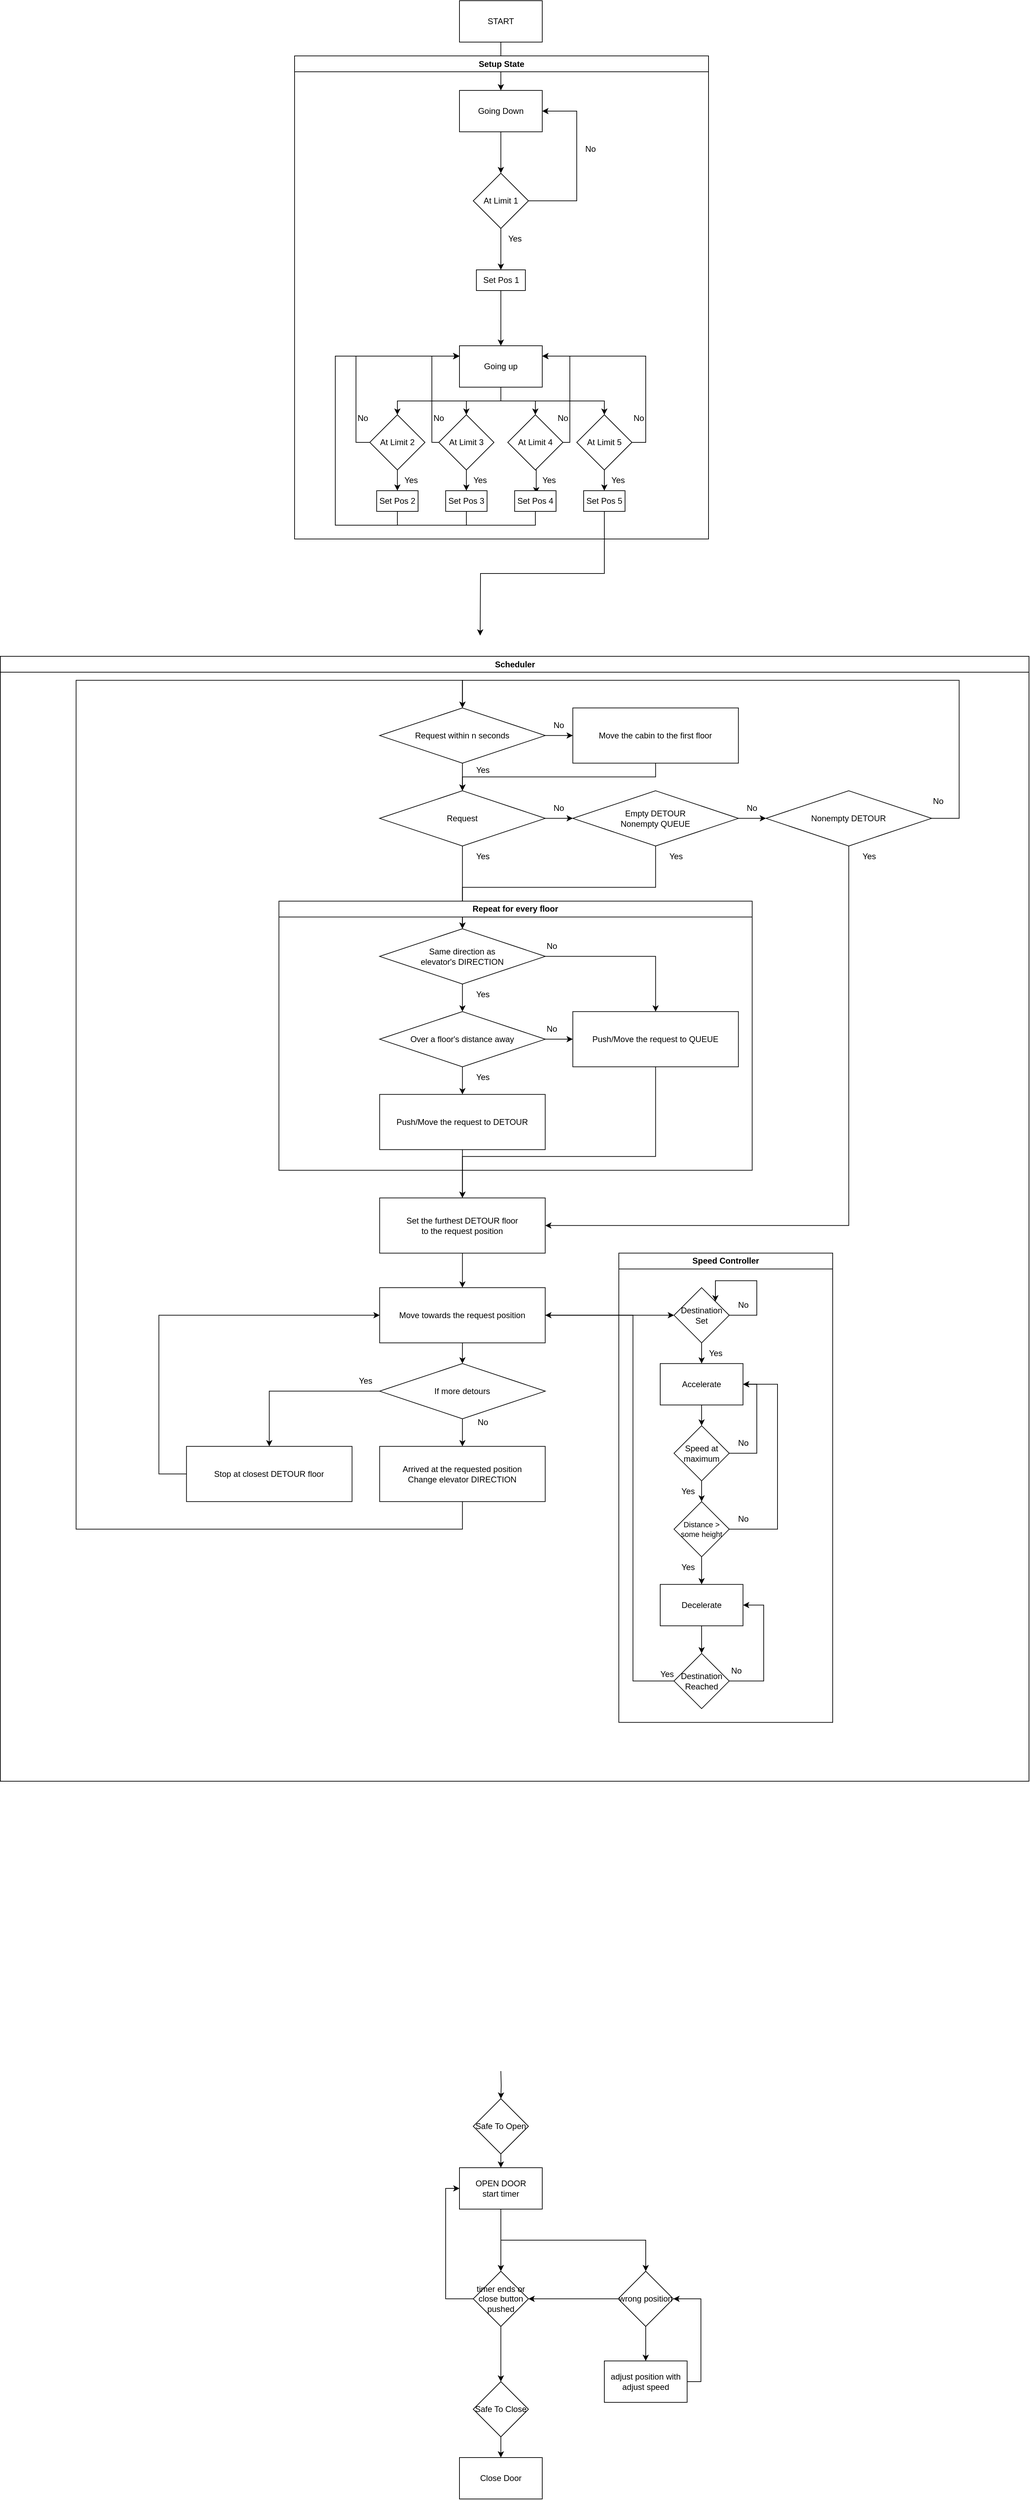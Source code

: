 <mxfile version="21.3.4" type="github">
  <diagram id="C5RBs43oDa-KdzZeNtuy" name="Page-1">
    <mxGraphModel dx="1667" dy="1599" grid="1" gridSize="10" guides="1" tooltips="1" connect="1" arrows="1" fold="1" page="1" pageScale="1" pageWidth="827" pageHeight="1169" math="0" shadow="0">
      <root>
        <mxCell id="WIyWlLk6GJQsqaUBKTNV-0" />
        <mxCell id="WIyWlLk6GJQsqaUBKTNV-1" parent="WIyWlLk6GJQsqaUBKTNV-0" />
        <mxCell id="KUegb2pEJNCCUv6VGKL3-1" value="START" style="rounded=0;whiteSpace=wrap;html=1;" parent="WIyWlLk6GJQsqaUBKTNV-1" vertex="1">
          <mxGeometry x="359" y="-260" width="120" height="60" as="geometry" />
        </mxCell>
        <mxCell id="PjDb65TZB7esLaK4prwO-6" style="edgeStyle=orthogonalEdgeStyle;rounded=0;orthogonalLoop=1;jettySize=auto;html=1;exitX=0.5;exitY=1;exitDx=0;exitDy=0;entryX=0.5;entryY=0;entryDx=0;entryDy=0;" parent="WIyWlLk6GJQsqaUBKTNV-1" target="KUegb2pEJNCCUv6VGKL3-20" edge="1">
          <mxGeometry relative="1" as="geometry">
            <mxPoint x="419" y="2740" as="sourcePoint" />
          </mxGeometry>
        </mxCell>
        <mxCell id="PjDb65TZB7esLaK4prwO-40" style="edgeStyle=orthogonalEdgeStyle;rounded=0;orthogonalLoop=1;jettySize=auto;html=1;exitX=0.5;exitY=1;exitDx=0;exitDy=0;entryX=0.5;entryY=0;entryDx=0;entryDy=0;" parent="WIyWlLk6GJQsqaUBKTNV-1" source="KUegb2pEJNCCUv6VGKL3-19" target="PjDb65TZB7esLaK4prwO-33" edge="1">
          <mxGeometry relative="1" as="geometry" />
        </mxCell>
        <mxCell id="PjDb65TZB7esLaK4prwO-43" style="edgeStyle=orthogonalEdgeStyle;rounded=0;orthogonalLoop=1;jettySize=auto;html=1;exitX=0.5;exitY=1;exitDx=0;exitDy=0;entryX=0.5;entryY=0;entryDx=0;entryDy=0;" parent="WIyWlLk6GJQsqaUBKTNV-1" source="KUegb2pEJNCCUv6VGKL3-19" target="PjDb65TZB7esLaK4prwO-38" edge="1">
          <mxGeometry relative="1" as="geometry" />
        </mxCell>
        <mxCell id="KUegb2pEJNCCUv6VGKL3-19" value="&lt;div&gt;OPEN DOOR&lt;/div&gt;&lt;div&gt;start timer&lt;br&gt;&lt;/div&gt;" style="rounded=0;whiteSpace=wrap;html=1;" parent="WIyWlLk6GJQsqaUBKTNV-1" vertex="1">
          <mxGeometry x="359" y="2880" width="120" height="60" as="geometry" />
        </mxCell>
        <mxCell id="PjDb65TZB7esLaK4prwO-37" style="edgeStyle=orthogonalEdgeStyle;rounded=0;orthogonalLoop=1;jettySize=auto;html=1;exitX=0.5;exitY=1;exitDx=0;exitDy=0;entryX=0.5;entryY=0;entryDx=0;entryDy=0;" parent="WIyWlLk6GJQsqaUBKTNV-1" source="KUegb2pEJNCCUv6VGKL3-20" target="KUegb2pEJNCCUv6VGKL3-19" edge="1">
          <mxGeometry relative="1" as="geometry" />
        </mxCell>
        <mxCell id="KUegb2pEJNCCUv6VGKL3-20" value="Safe To Open" style="rhombus;whiteSpace=wrap;html=1;" parent="WIyWlLk6GJQsqaUBKTNV-1" vertex="1">
          <mxGeometry x="379" y="2780" width="80" height="80" as="geometry" />
        </mxCell>
        <mxCell id="PjDb65TZB7esLaK4prwO-21" style="edgeStyle=orthogonalEdgeStyle;rounded=0;orthogonalLoop=1;jettySize=auto;html=1;exitX=0.5;exitY=1;exitDx=0;exitDy=0;entryX=0.5;entryY=0;entryDx=0;entryDy=0;" parent="WIyWlLk6GJQsqaUBKTNV-1" source="KUegb2pEJNCCUv6VGKL3-28" target="KUegb2pEJNCCUv6VGKL3-30" edge="1">
          <mxGeometry relative="1" as="geometry" />
        </mxCell>
        <mxCell id="KUegb2pEJNCCUv6VGKL3-28" value="Safe To Close" style="rhombus;whiteSpace=wrap;html=1;" parent="WIyWlLk6GJQsqaUBKTNV-1" vertex="1">
          <mxGeometry x="379" y="3190" width="80" height="80" as="geometry" />
        </mxCell>
        <mxCell id="KUegb2pEJNCCUv6VGKL3-30" value="Close Door" style="rounded=0;whiteSpace=wrap;html=1;" parent="WIyWlLk6GJQsqaUBKTNV-1" vertex="1">
          <mxGeometry x="359" y="3300" width="120" height="60" as="geometry" />
        </mxCell>
        <mxCell id="PjDb65TZB7esLaK4prwO-0" value="" style="endArrow=classic;html=1;rounded=0;exitX=0.5;exitY=1;exitDx=0;exitDy=0;entryX=0.5;entryY=0;entryDx=0;entryDy=0;" parent="WIyWlLk6GJQsqaUBKTNV-1" source="KUegb2pEJNCCUv6VGKL3-1" target="idZ3cXCQBG7l4Nyf4EMK-48" edge="1">
          <mxGeometry width="50" height="50" relative="1" as="geometry">
            <mxPoint x="180" y="60" as="sourcePoint" />
            <mxPoint x="420" y="-130" as="targetPoint" />
          </mxGeometry>
        </mxCell>
        <mxCell id="PjDb65TZB7esLaK4prwO-41" style="edgeStyle=orthogonalEdgeStyle;rounded=0;orthogonalLoop=1;jettySize=auto;html=1;exitX=0.5;exitY=1;exitDx=0;exitDy=0;entryX=0.5;entryY=0;entryDx=0;entryDy=0;" parent="WIyWlLk6GJQsqaUBKTNV-1" source="PjDb65TZB7esLaK4prwO-33" target="KUegb2pEJNCCUv6VGKL3-28" edge="1">
          <mxGeometry relative="1" as="geometry" />
        </mxCell>
        <mxCell id="PjDb65TZB7esLaK4prwO-42" style="edgeStyle=orthogonalEdgeStyle;rounded=0;orthogonalLoop=1;jettySize=auto;html=1;exitX=0;exitY=0.5;exitDx=0;exitDy=0;entryX=0;entryY=0.5;entryDx=0;entryDy=0;" parent="WIyWlLk6GJQsqaUBKTNV-1" source="PjDb65TZB7esLaK4prwO-33" target="KUegb2pEJNCCUv6VGKL3-19" edge="1">
          <mxGeometry relative="1" as="geometry" />
        </mxCell>
        <mxCell id="PjDb65TZB7esLaK4prwO-33" value="timer ends or close button pushed" style="rhombus;whiteSpace=wrap;html=1;" parent="WIyWlLk6GJQsqaUBKTNV-1" vertex="1">
          <mxGeometry x="379" y="3030" width="80" height="80" as="geometry" />
        </mxCell>
        <mxCell id="PjDb65TZB7esLaK4prwO-44" style="edgeStyle=orthogonalEdgeStyle;rounded=0;orthogonalLoop=1;jettySize=auto;html=1;exitX=0.5;exitY=1;exitDx=0;exitDy=0;entryX=0.5;entryY=0;entryDx=0;entryDy=0;" parent="WIyWlLk6GJQsqaUBKTNV-1" source="PjDb65TZB7esLaK4prwO-38" target="PjDb65TZB7esLaK4prwO-39" edge="1">
          <mxGeometry relative="1" as="geometry" />
        </mxCell>
        <mxCell id="PjDb65TZB7esLaK4prwO-46" style="edgeStyle=orthogonalEdgeStyle;rounded=0;orthogonalLoop=1;jettySize=auto;html=1;exitX=0;exitY=0.5;exitDx=0;exitDy=0;entryX=1;entryY=0.5;entryDx=0;entryDy=0;" parent="WIyWlLk6GJQsqaUBKTNV-1" source="PjDb65TZB7esLaK4prwO-38" target="PjDb65TZB7esLaK4prwO-33" edge="1">
          <mxGeometry relative="1" as="geometry" />
        </mxCell>
        <mxCell id="PjDb65TZB7esLaK4prwO-38" value="wrong position" style="rhombus;whiteSpace=wrap;html=1;" parent="WIyWlLk6GJQsqaUBKTNV-1" vertex="1">
          <mxGeometry x="589" y="3030" width="80" height="80" as="geometry" />
        </mxCell>
        <mxCell id="PjDb65TZB7esLaK4prwO-45" style="edgeStyle=orthogonalEdgeStyle;rounded=0;orthogonalLoop=1;jettySize=auto;html=1;exitX=1;exitY=0.5;exitDx=0;exitDy=0;entryX=1;entryY=0.5;entryDx=0;entryDy=0;" parent="WIyWlLk6GJQsqaUBKTNV-1" source="PjDb65TZB7esLaK4prwO-39" target="PjDb65TZB7esLaK4prwO-38" edge="1">
          <mxGeometry relative="1" as="geometry" />
        </mxCell>
        <mxCell id="PjDb65TZB7esLaK4prwO-39" value="adjust position with adjust speed" style="rounded=0;whiteSpace=wrap;html=1;" parent="WIyWlLk6GJQsqaUBKTNV-1" vertex="1">
          <mxGeometry x="569" y="3160" width="120" height="60" as="geometry" />
        </mxCell>
        <mxCell id="idZ3cXCQBG7l4Nyf4EMK-47" style="edgeStyle=orthogonalEdgeStyle;rounded=0;orthogonalLoop=1;jettySize=auto;html=1;exitX=0.5;exitY=1;exitDx=0;exitDy=0;entryX=0.5;entryY=0;entryDx=0;entryDy=0;" parent="WIyWlLk6GJQsqaUBKTNV-1" source="idZ3cXCQBG7l4Nyf4EMK-48" target="idZ3cXCQBG7l4Nyf4EMK-53" edge="1">
          <mxGeometry relative="1" as="geometry" />
        </mxCell>
        <mxCell id="idZ3cXCQBG7l4Nyf4EMK-48" value="Going Down&lt;div&gt;&lt;/div&gt;" style="rounded=0;whiteSpace=wrap;html=1;" parent="WIyWlLk6GJQsqaUBKTNV-1" vertex="1">
          <mxGeometry x="359" y="-130" width="120" height="60" as="geometry" />
        </mxCell>
        <mxCell id="idZ3cXCQBG7l4Nyf4EMK-51" style="edgeStyle=orthogonalEdgeStyle;rounded=0;orthogonalLoop=1;jettySize=auto;html=1;exitX=1;exitY=0.5;exitDx=0;exitDy=0;entryX=1;entryY=0.5;entryDx=0;entryDy=0;" parent="WIyWlLk6GJQsqaUBKTNV-1" source="idZ3cXCQBG7l4Nyf4EMK-53" target="idZ3cXCQBG7l4Nyf4EMK-48" edge="1">
          <mxGeometry relative="1" as="geometry">
            <Array as="points">
              <mxPoint x="529" y="30" />
              <mxPoint x="529" y="-100" />
            </Array>
          </mxGeometry>
        </mxCell>
        <mxCell id="idZ3cXCQBG7l4Nyf4EMK-52" style="edgeStyle=orthogonalEdgeStyle;rounded=0;orthogonalLoop=1;jettySize=auto;html=1;exitX=0.5;exitY=1;exitDx=0;exitDy=0;entryX=0.5;entryY=0;entryDx=0;entryDy=0;" parent="WIyWlLk6GJQsqaUBKTNV-1" source="idZ3cXCQBG7l4Nyf4EMK-53" target="idZ3cXCQBG7l4Nyf4EMK-92" edge="1">
          <mxGeometry relative="1" as="geometry" />
        </mxCell>
        <mxCell id="idZ3cXCQBG7l4Nyf4EMK-53" value="At Limit 1" style="rhombus;whiteSpace=wrap;html=1;" parent="WIyWlLk6GJQsqaUBKTNV-1" vertex="1">
          <mxGeometry x="379" y="-10" width="80" height="80" as="geometry" />
        </mxCell>
        <mxCell id="idZ3cXCQBG7l4Nyf4EMK-54" value="No" style="text;html=1;strokeColor=none;fillColor=none;align=center;verticalAlign=middle;whiteSpace=wrap;rounded=0;" parent="WIyWlLk6GJQsqaUBKTNV-1" vertex="1">
          <mxGeometry x="519" y="-60" width="60" height="30" as="geometry" />
        </mxCell>
        <mxCell id="idZ3cXCQBG7l4Nyf4EMK-55" value="Yes" style="text;html=1;align=center;verticalAlign=middle;resizable=0;points=[];autosize=1;strokeColor=none;fillColor=none;" parent="WIyWlLk6GJQsqaUBKTNV-1" vertex="1">
          <mxGeometry x="419" y="70" width="40" height="30" as="geometry" />
        </mxCell>
        <mxCell id="idZ3cXCQBG7l4Nyf4EMK-56" style="edgeStyle=orthogonalEdgeStyle;rounded=0;orthogonalLoop=1;jettySize=auto;html=1;exitX=0.5;exitY=1;exitDx=0;exitDy=0;" parent="WIyWlLk6GJQsqaUBKTNV-1" source="idZ3cXCQBG7l4Nyf4EMK-60" target="idZ3cXCQBG7l4Nyf4EMK-66" edge="1">
          <mxGeometry relative="1" as="geometry" />
        </mxCell>
        <mxCell id="idZ3cXCQBG7l4Nyf4EMK-57" style="edgeStyle=orthogonalEdgeStyle;rounded=0;orthogonalLoop=1;jettySize=auto;html=1;exitX=0.5;exitY=1;exitDx=0;exitDy=0;entryX=0.5;entryY=0;entryDx=0;entryDy=0;" parent="WIyWlLk6GJQsqaUBKTNV-1" source="idZ3cXCQBG7l4Nyf4EMK-60" target="idZ3cXCQBG7l4Nyf4EMK-63" edge="1">
          <mxGeometry relative="1" as="geometry" />
        </mxCell>
        <mxCell id="idZ3cXCQBG7l4Nyf4EMK-58" style="edgeStyle=orthogonalEdgeStyle;rounded=0;orthogonalLoop=1;jettySize=auto;html=1;exitX=0.5;exitY=1;exitDx=0;exitDy=0;entryX=0.5;entryY=0;entryDx=0;entryDy=0;" parent="WIyWlLk6GJQsqaUBKTNV-1" source="idZ3cXCQBG7l4Nyf4EMK-60" target="idZ3cXCQBG7l4Nyf4EMK-69" edge="1">
          <mxGeometry relative="1" as="geometry" />
        </mxCell>
        <mxCell id="idZ3cXCQBG7l4Nyf4EMK-59" style="edgeStyle=orthogonalEdgeStyle;rounded=0;orthogonalLoop=1;jettySize=auto;html=1;exitX=0.5;exitY=1;exitDx=0;exitDy=0;entryX=0.5;entryY=0;entryDx=0;entryDy=0;" parent="WIyWlLk6GJQsqaUBKTNV-1" source="idZ3cXCQBG7l4Nyf4EMK-60" target="idZ3cXCQBG7l4Nyf4EMK-72" edge="1">
          <mxGeometry relative="1" as="geometry" />
        </mxCell>
        <mxCell id="idZ3cXCQBG7l4Nyf4EMK-60" value="Going up" style="rounded=0;whiteSpace=wrap;html=1;" parent="WIyWlLk6GJQsqaUBKTNV-1" vertex="1">
          <mxGeometry x="359" y="240" width="120" height="60" as="geometry" />
        </mxCell>
        <mxCell id="idZ3cXCQBG7l4Nyf4EMK-61" style="edgeStyle=orthogonalEdgeStyle;rounded=0;orthogonalLoop=1;jettySize=auto;html=1;exitX=0.5;exitY=1;exitDx=0;exitDy=0;entryX=0.5;entryY=0;entryDx=0;entryDy=0;" parent="WIyWlLk6GJQsqaUBKTNV-1" source="idZ3cXCQBG7l4Nyf4EMK-63" target="idZ3cXCQBG7l4Nyf4EMK-76" edge="1">
          <mxGeometry relative="1" as="geometry" />
        </mxCell>
        <mxCell id="idZ3cXCQBG7l4Nyf4EMK-62" style="edgeStyle=orthogonalEdgeStyle;rounded=0;orthogonalLoop=1;jettySize=auto;html=1;exitX=0;exitY=0.5;exitDx=0;exitDy=0;entryX=0;entryY=0.25;entryDx=0;entryDy=0;" parent="WIyWlLk6GJQsqaUBKTNV-1" source="idZ3cXCQBG7l4Nyf4EMK-63" target="idZ3cXCQBG7l4Nyf4EMK-60" edge="1">
          <mxGeometry relative="1" as="geometry">
            <Array as="points">
              <mxPoint x="319" y="380" />
              <mxPoint x="319" y="255" />
            </Array>
          </mxGeometry>
        </mxCell>
        <mxCell id="idZ3cXCQBG7l4Nyf4EMK-63" value="At Limit 3" style="rhombus;whiteSpace=wrap;html=1;" parent="WIyWlLk6GJQsqaUBKTNV-1" vertex="1">
          <mxGeometry x="329" y="340" width="80" height="80" as="geometry" />
        </mxCell>
        <mxCell id="idZ3cXCQBG7l4Nyf4EMK-64" style="edgeStyle=orthogonalEdgeStyle;rounded=0;orthogonalLoop=1;jettySize=auto;html=1;exitX=0.5;exitY=1;exitDx=0;exitDy=0;entryX=0.5;entryY=0;entryDx=0;entryDy=0;" parent="WIyWlLk6GJQsqaUBKTNV-1" source="idZ3cXCQBG7l4Nyf4EMK-66" target="idZ3cXCQBG7l4Nyf4EMK-74" edge="1">
          <mxGeometry relative="1" as="geometry" />
        </mxCell>
        <mxCell id="idZ3cXCQBG7l4Nyf4EMK-65" style="edgeStyle=orthogonalEdgeStyle;rounded=0;orthogonalLoop=1;jettySize=auto;html=1;exitX=0;exitY=0.5;exitDx=0;exitDy=0;entryX=0;entryY=0.25;entryDx=0;entryDy=0;" parent="WIyWlLk6GJQsqaUBKTNV-1" source="idZ3cXCQBG7l4Nyf4EMK-66" target="idZ3cXCQBG7l4Nyf4EMK-60" edge="1">
          <mxGeometry relative="1" as="geometry" />
        </mxCell>
        <mxCell id="idZ3cXCQBG7l4Nyf4EMK-66" value="At Limit 2" style="rhombus;whiteSpace=wrap;html=1;" parent="WIyWlLk6GJQsqaUBKTNV-1" vertex="1">
          <mxGeometry x="229" y="340" width="80" height="80" as="geometry" />
        </mxCell>
        <mxCell id="idZ3cXCQBG7l4Nyf4EMK-67" style="edgeStyle=orthogonalEdgeStyle;rounded=0;orthogonalLoop=1;jettySize=auto;html=1;exitX=0.5;exitY=1;exitDx=0;exitDy=0;entryX=0.521;entryY=0.129;entryDx=0;entryDy=0;entryPerimeter=0;" parent="WIyWlLk6GJQsqaUBKTNV-1" source="idZ3cXCQBG7l4Nyf4EMK-69" target="idZ3cXCQBG7l4Nyf4EMK-78" edge="1">
          <mxGeometry relative="1" as="geometry" />
        </mxCell>
        <mxCell id="idZ3cXCQBG7l4Nyf4EMK-68" style="edgeStyle=orthogonalEdgeStyle;rounded=0;orthogonalLoop=1;jettySize=auto;html=1;exitX=1;exitY=0.5;exitDx=0;exitDy=0;entryX=1;entryY=0.25;entryDx=0;entryDy=0;" parent="WIyWlLk6GJQsqaUBKTNV-1" source="idZ3cXCQBG7l4Nyf4EMK-69" target="idZ3cXCQBG7l4Nyf4EMK-60" edge="1">
          <mxGeometry relative="1" as="geometry">
            <Array as="points">
              <mxPoint x="519" y="380" />
              <mxPoint x="519" y="255" />
            </Array>
          </mxGeometry>
        </mxCell>
        <mxCell id="idZ3cXCQBG7l4Nyf4EMK-69" value="At Limit 4" style="rhombus;whiteSpace=wrap;html=1;" parent="WIyWlLk6GJQsqaUBKTNV-1" vertex="1">
          <mxGeometry x="429" y="340" width="80" height="80" as="geometry" />
        </mxCell>
        <mxCell id="idZ3cXCQBG7l4Nyf4EMK-70" style="edgeStyle=orthogonalEdgeStyle;rounded=0;orthogonalLoop=1;jettySize=auto;html=1;exitX=0.5;exitY=1;exitDx=0;exitDy=0;entryX=0.5;entryY=0;entryDx=0;entryDy=0;" parent="WIyWlLk6GJQsqaUBKTNV-1" source="idZ3cXCQBG7l4Nyf4EMK-72" target="idZ3cXCQBG7l4Nyf4EMK-80" edge="1">
          <mxGeometry relative="1" as="geometry" />
        </mxCell>
        <mxCell id="idZ3cXCQBG7l4Nyf4EMK-71" style="edgeStyle=orthogonalEdgeStyle;rounded=0;orthogonalLoop=1;jettySize=auto;html=1;exitX=1;exitY=0.5;exitDx=0;exitDy=0;entryX=1;entryY=0.25;entryDx=0;entryDy=0;" parent="WIyWlLk6GJQsqaUBKTNV-1" source="idZ3cXCQBG7l4Nyf4EMK-72" target="idZ3cXCQBG7l4Nyf4EMK-60" edge="1">
          <mxGeometry relative="1" as="geometry" />
        </mxCell>
        <mxCell id="idZ3cXCQBG7l4Nyf4EMK-72" value="At Limit 5" style="rhombus;whiteSpace=wrap;html=1;" parent="WIyWlLk6GJQsqaUBKTNV-1" vertex="1">
          <mxGeometry x="529" y="340" width="80" height="80" as="geometry" />
        </mxCell>
        <mxCell id="idZ3cXCQBG7l4Nyf4EMK-73" style="edgeStyle=orthogonalEdgeStyle;rounded=0;orthogonalLoop=1;jettySize=auto;html=1;exitX=0.5;exitY=1;exitDx=0;exitDy=0;entryX=0;entryY=0.25;entryDx=0;entryDy=0;" parent="WIyWlLk6GJQsqaUBKTNV-1" source="idZ3cXCQBG7l4Nyf4EMK-74" target="idZ3cXCQBG7l4Nyf4EMK-60" edge="1">
          <mxGeometry relative="1" as="geometry">
            <Array as="points">
              <mxPoint x="269" y="500" />
              <mxPoint x="179" y="500" />
              <mxPoint x="179" y="255" />
            </Array>
          </mxGeometry>
        </mxCell>
        <mxCell id="idZ3cXCQBG7l4Nyf4EMK-74" value="Set Pos 2" style="rounded=0;whiteSpace=wrap;html=1;" parent="WIyWlLk6GJQsqaUBKTNV-1" vertex="1">
          <mxGeometry x="239" y="450" width="60" height="30" as="geometry" />
        </mxCell>
        <mxCell id="idZ3cXCQBG7l4Nyf4EMK-75" style="edgeStyle=orthogonalEdgeStyle;rounded=0;orthogonalLoop=1;jettySize=auto;html=1;exitX=0.5;exitY=1;exitDx=0;exitDy=0;entryX=0;entryY=0.25;entryDx=0;entryDy=0;" parent="WIyWlLk6GJQsqaUBKTNV-1" source="idZ3cXCQBG7l4Nyf4EMK-76" target="idZ3cXCQBG7l4Nyf4EMK-60" edge="1">
          <mxGeometry relative="1" as="geometry">
            <Array as="points">
              <mxPoint x="369" y="500" />
              <mxPoint x="179" y="500" />
              <mxPoint x="179" y="255" />
            </Array>
          </mxGeometry>
        </mxCell>
        <mxCell id="idZ3cXCQBG7l4Nyf4EMK-76" value="&lt;div&gt;Set Pos 3&lt;/div&gt;" style="rounded=0;whiteSpace=wrap;html=1;" parent="WIyWlLk6GJQsqaUBKTNV-1" vertex="1">
          <mxGeometry x="339" y="450" width="60" height="30" as="geometry" />
        </mxCell>
        <mxCell id="idZ3cXCQBG7l4Nyf4EMK-77" style="edgeStyle=orthogonalEdgeStyle;rounded=0;orthogonalLoop=1;jettySize=auto;html=1;exitX=0.5;exitY=1;exitDx=0;exitDy=0;entryX=0;entryY=0.25;entryDx=0;entryDy=0;" parent="WIyWlLk6GJQsqaUBKTNV-1" source="idZ3cXCQBG7l4Nyf4EMK-78" target="idZ3cXCQBG7l4Nyf4EMK-60" edge="1">
          <mxGeometry relative="1" as="geometry">
            <Array as="points">
              <mxPoint x="469" y="500" />
              <mxPoint x="179" y="500" />
              <mxPoint x="179" y="255" />
            </Array>
          </mxGeometry>
        </mxCell>
        <mxCell id="idZ3cXCQBG7l4Nyf4EMK-78" value="&lt;div&gt;Set Pos 4&lt;/div&gt;" style="rounded=0;whiteSpace=wrap;html=1;" parent="WIyWlLk6GJQsqaUBKTNV-1" vertex="1">
          <mxGeometry x="439" y="450" width="60" height="30" as="geometry" />
        </mxCell>
        <mxCell id="idZ3cXCQBG7l4Nyf4EMK-79" style="edgeStyle=orthogonalEdgeStyle;rounded=0;orthogonalLoop=1;jettySize=auto;html=1;exitX=0.5;exitY=1;exitDx=0;exitDy=0;entryX=0.5;entryY=0;entryDx=0;entryDy=0;" parent="WIyWlLk6GJQsqaUBKTNV-1" source="idZ3cXCQBG7l4Nyf4EMK-80" edge="1">
          <mxGeometry relative="1" as="geometry">
            <mxPoint x="389" y="660" as="targetPoint" />
          </mxGeometry>
        </mxCell>
        <mxCell id="idZ3cXCQBG7l4Nyf4EMK-80" value="Set Pos 5" style="rounded=0;whiteSpace=wrap;html=1;" parent="WIyWlLk6GJQsqaUBKTNV-1" vertex="1">
          <mxGeometry x="539" y="450" width="60" height="30" as="geometry" />
        </mxCell>
        <mxCell id="idZ3cXCQBG7l4Nyf4EMK-81" value="No" style="text;html=1;strokeColor=none;fillColor=none;align=center;verticalAlign=middle;whiteSpace=wrap;rounded=0;" parent="WIyWlLk6GJQsqaUBKTNV-1" vertex="1">
          <mxGeometry x="189" y="330" width="60" height="30" as="geometry" />
        </mxCell>
        <mxCell id="idZ3cXCQBG7l4Nyf4EMK-82" value="No" style="text;html=1;strokeColor=none;fillColor=none;align=center;verticalAlign=middle;whiteSpace=wrap;rounded=0;" parent="WIyWlLk6GJQsqaUBKTNV-1" vertex="1">
          <mxGeometry x="299" y="330" width="60" height="30" as="geometry" />
        </mxCell>
        <mxCell id="idZ3cXCQBG7l4Nyf4EMK-83" value="No" style="text;html=1;strokeColor=none;fillColor=none;align=center;verticalAlign=middle;whiteSpace=wrap;rounded=0;" parent="WIyWlLk6GJQsqaUBKTNV-1" vertex="1">
          <mxGeometry x="479" y="330" width="60" height="30" as="geometry" />
        </mxCell>
        <mxCell id="idZ3cXCQBG7l4Nyf4EMK-84" value="No" style="text;html=1;strokeColor=none;fillColor=none;align=center;verticalAlign=middle;whiteSpace=wrap;rounded=0;" parent="WIyWlLk6GJQsqaUBKTNV-1" vertex="1">
          <mxGeometry x="589" y="330" width="60" height="30" as="geometry" />
        </mxCell>
        <mxCell id="idZ3cXCQBG7l4Nyf4EMK-85" value="Yes" style="text;html=1;strokeColor=none;fillColor=none;align=center;verticalAlign=middle;whiteSpace=wrap;rounded=0;" parent="WIyWlLk6GJQsqaUBKTNV-1" vertex="1">
          <mxGeometry x="259" y="420" width="60" height="30" as="geometry" />
        </mxCell>
        <mxCell id="idZ3cXCQBG7l4Nyf4EMK-86" value="Yes" style="text;html=1;strokeColor=none;fillColor=none;align=center;verticalAlign=middle;whiteSpace=wrap;rounded=0;" parent="WIyWlLk6GJQsqaUBKTNV-1" vertex="1">
          <mxGeometry x="359" y="420" width="60" height="30" as="geometry" />
        </mxCell>
        <mxCell id="idZ3cXCQBG7l4Nyf4EMK-87" value="Yes" style="text;html=1;strokeColor=none;fillColor=none;align=center;verticalAlign=middle;whiteSpace=wrap;rounded=0;" parent="WIyWlLk6GJQsqaUBKTNV-1" vertex="1">
          <mxGeometry x="459" y="420" width="60" height="30" as="geometry" />
        </mxCell>
        <mxCell id="idZ3cXCQBG7l4Nyf4EMK-88" value="Yes" style="text;html=1;strokeColor=none;fillColor=none;align=center;verticalAlign=middle;whiteSpace=wrap;rounded=0;" parent="WIyWlLk6GJQsqaUBKTNV-1" vertex="1">
          <mxGeometry x="559" y="420" width="60" height="30" as="geometry" />
        </mxCell>
        <mxCell id="idZ3cXCQBG7l4Nyf4EMK-89" style="edgeStyle=orthogonalEdgeStyle;rounded=0;orthogonalLoop=1;jettySize=auto;html=1;exitX=0.5;exitY=1;exitDx=0;exitDy=0;" parent="WIyWlLk6GJQsqaUBKTNV-1" source="idZ3cXCQBG7l4Nyf4EMK-74" target="idZ3cXCQBG7l4Nyf4EMK-74" edge="1">
          <mxGeometry relative="1" as="geometry" />
        </mxCell>
        <mxCell id="idZ3cXCQBG7l4Nyf4EMK-91" style="edgeStyle=orthogonalEdgeStyle;rounded=0;orthogonalLoop=1;jettySize=auto;html=1;exitX=0.5;exitY=1;exitDx=0;exitDy=0;entryX=0.5;entryY=0;entryDx=0;entryDy=0;" parent="WIyWlLk6GJQsqaUBKTNV-1" source="idZ3cXCQBG7l4Nyf4EMK-92" target="idZ3cXCQBG7l4Nyf4EMK-60" edge="1">
          <mxGeometry relative="1" as="geometry" />
        </mxCell>
        <mxCell id="idZ3cXCQBG7l4Nyf4EMK-141" value="Setup State" style="swimlane;whiteSpace=wrap;html=1;" parent="WIyWlLk6GJQsqaUBKTNV-1" vertex="1">
          <mxGeometry x="120" y="-180" width="600" height="700" as="geometry" />
        </mxCell>
        <mxCell id="idZ3cXCQBG7l4Nyf4EMK-92" value="&lt;div&gt;Set Pos 1&lt;br&gt;&lt;/div&gt;" style="rounded=0;whiteSpace=wrap;html=1;" parent="idZ3cXCQBG7l4Nyf4EMK-141" vertex="1">
          <mxGeometry x="263.5" y="310" width="71" height="30" as="geometry" />
        </mxCell>
        <mxCell id="MLI5FqGJ_AWgqwZT2h3A-0" value="Scheduler" style="swimlane;whiteSpace=wrap;html=1;" vertex="1" parent="WIyWlLk6GJQsqaUBKTNV-1">
          <mxGeometry x="-306.5" y="690" width="1491" height="1630" as="geometry" />
        </mxCell>
        <mxCell id="MLI5FqGJ_AWgqwZT2h3A-55" value="If more detours" style="rhombus;whiteSpace=wrap;html=1;" vertex="1" parent="MLI5FqGJ_AWgqwZT2h3A-0">
          <mxGeometry x="549.8" y="1024.8" width="240" height="80" as="geometry" />
        </mxCell>
        <mxCell id="MLI5FqGJ_AWgqwZT2h3A-57" value="Stop at closest DETOUR floor" style="rounded=0;whiteSpace=wrap;html=1;" vertex="1" parent="MLI5FqGJ_AWgqwZT2h3A-0">
          <mxGeometry x="269.8" y="1144.8" width="240" height="80" as="geometry" />
        </mxCell>
        <mxCell id="MLI5FqGJ_AWgqwZT2h3A-53" style="edgeStyle=orthogonalEdgeStyle;rounded=0;orthogonalLoop=1;jettySize=auto;html=1;exitX=0;exitY=0.5;exitDx=0;exitDy=0;entryX=0.5;entryY=0;entryDx=0;entryDy=0;" edge="1" parent="MLI5FqGJ_AWgqwZT2h3A-0" source="MLI5FqGJ_AWgqwZT2h3A-55" target="MLI5FqGJ_AWgqwZT2h3A-57">
          <mxGeometry relative="1" as="geometry" />
        </mxCell>
        <mxCell id="MLI5FqGJ_AWgqwZT2h3A-59" value="Arrived at the requested position&lt;br&gt;Change elevator DIRECTION" style="rounded=0;whiteSpace=wrap;html=1;" vertex="1" parent="MLI5FqGJ_AWgqwZT2h3A-0">
          <mxGeometry x="549.8" y="1144.8" width="240" height="80" as="geometry" />
        </mxCell>
        <mxCell id="MLI5FqGJ_AWgqwZT2h3A-54" style="edgeStyle=orthogonalEdgeStyle;rounded=0;orthogonalLoop=1;jettySize=auto;html=1;exitX=0.5;exitY=1;exitDx=0;exitDy=0;entryX=0.5;entryY=0;entryDx=0;entryDy=0;" edge="1" parent="MLI5FqGJ_AWgqwZT2h3A-0" source="MLI5FqGJ_AWgqwZT2h3A-55" target="MLI5FqGJ_AWgqwZT2h3A-59">
          <mxGeometry relative="1" as="geometry" />
        </mxCell>
        <mxCell id="MLI5FqGJ_AWgqwZT2h3A-60" style="edgeStyle=orthogonalEdgeStyle;rounded=0;orthogonalLoop=1;jettySize=auto;html=1;exitX=0.5;exitY=1;exitDx=0;exitDy=0;" edge="1" parent="MLI5FqGJ_AWgqwZT2h3A-0" source="MLI5FqGJ_AWgqwZT2h3A-61">
          <mxGeometry relative="1" as="geometry">
            <mxPoint x="669.8" y="1024.8" as="targetPoint" />
          </mxGeometry>
        </mxCell>
        <mxCell id="MLI5FqGJ_AWgqwZT2h3A-149" style="edgeStyle=orthogonalEdgeStyle;rounded=0;orthogonalLoop=1;jettySize=auto;html=1;exitX=1;exitY=0.5;exitDx=0;exitDy=0;entryX=0;entryY=0.5;entryDx=0;entryDy=0;" edge="1" parent="MLI5FqGJ_AWgqwZT2h3A-0" source="MLI5FqGJ_AWgqwZT2h3A-61" target="MLI5FqGJ_AWgqwZT2h3A-144">
          <mxGeometry relative="1" as="geometry" />
        </mxCell>
        <mxCell id="MLI5FqGJ_AWgqwZT2h3A-61" value="Move towards the request position" style="rounded=0;whiteSpace=wrap;html=1;" vertex="1" parent="MLI5FqGJ_AWgqwZT2h3A-0">
          <mxGeometry x="549.8" y="914.8" width="240" height="80" as="geometry" />
        </mxCell>
        <mxCell id="MLI5FqGJ_AWgqwZT2h3A-56" style="edgeStyle=orthogonalEdgeStyle;rounded=0;orthogonalLoop=1;jettySize=auto;html=1;exitX=0;exitY=0.5;exitDx=0;exitDy=0;entryX=0;entryY=0.5;entryDx=0;entryDy=0;" edge="1" parent="MLI5FqGJ_AWgqwZT2h3A-0" source="MLI5FqGJ_AWgqwZT2h3A-57" target="MLI5FqGJ_AWgqwZT2h3A-61">
          <mxGeometry relative="1" as="geometry">
            <mxPoint x="489.8" y="1034.8" as="targetPoint" />
            <Array as="points">
              <mxPoint x="229.8" y="1184.8" />
              <mxPoint x="229.8" y="954.8" />
            </Array>
          </mxGeometry>
        </mxCell>
        <mxCell id="MLI5FqGJ_AWgqwZT2h3A-62" value="Set the furthest DETOUR floor &lt;br&gt;to the request position" style="rounded=0;whiteSpace=wrap;html=1;" vertex="1" parent="MLI5FqGJ_AWgqwZT2h3A-0">
          <mxGeometry x="549.8" y="784.8" width="240" height="80" as="geometry" />
        </mxCell>
        <mxCell id="MLI5FqGJ_AWgqwZT2h3A-52" style="edgeStyle=orthogonalEdgeStyle;rounded=0;orthogonalLoop=1;jettySize=auto;html=1;exitX=0.5;exitY=1;exitDx=0;exitDy=0;entryX=0.5;entryY=0;entryDx=0;entryDy=0;" edge="1" parent="MLI5FqGJ_AWgqwZT2h3A-0" source="MLI5FqGJ_AWgqwZT2h3A-62" target="MLI5FqGJ_AWgqwZT2h3A-61">
          <mxGeometry relative="1" as="geometry">
            <mxPoint x="669.8" y="894.8" as="sourcePoint" />
          </mxGeometry>
        </mxCell>
        <mxCell id="MLI5FqGJ_AWgqwZT2h3A-63" style="edgeStyle=orthogonalEdgeStyle;rounded=0;orthogonalLoop=1;jettySize=auto;html=1;exitX=0.5;exitY=1;exitDx=0;exitDy=0;" edge="1" parent="MLI5FqGJ_AWgqwZT2h3A-0" source="MLI5FqGJ_AWgqwZT2h3A-65">
          <mxGeometry relative="1" as="geometry">
            <mxPoint x="669.8" y="394.8" as="targetPoint" />
          </mxGeometry>
        </mxCell>
        <mxCell id="MLI5FqGJ_AWgqwZT2h3A-65" value="Request" style="rhombus;whiteSpace=wrap;html=1;" vertex="1" parent="MLI5FqGJ_AWgqwZT2h3A-0">
          <mxGeometry x="549.8" y="194.8" width="240" height="80" as="geometry" />
        </mxCell>
        <mxCell id="MLI5FqGJ_AWgqwZT2h3A-68" value="Empty DETOUR&lt;br&gt;Nonempty QUEUE" style="rhombus;whiteSpace=wrap;html=1;" vertex="1" parent="MLI5FqGJ_AWgqwZT2h3A-0">
          <mxGeometry x="829.8" y="194.8" width="240" height="80" as="geometry" />
        </mxCell>
        <mxCell id="MLI5FqGJ_AWgqwZT2h3A-64" style="edgeStyle=orthogonalEdgeStyle;rounded=0;orthogonalLoop=1;jettySize=auto;html=1;exitX=1;exitY=0.5;exitDx=0;exitDy=0;entryX=0;entryY=0.5;entryDx=0;entryDy=0;" edge="1" parent="MLI5FqGJ_AWgqwZT2h3A-0" source="MLI5FqGJ_AWgqwZT2h3A-65" target="MLI5FqGJ_AWgqwZT2h3A-68">
          <mxGeometry relative="1" as="geometry" />
        </mxCell>
        <mxCell id="MLI5FqGJ_AWgqwZT2h3A-69" value="No" style="text;html=1;strokeColor=none;fillColor=none;align=center;verticalAlign=middle;whiteSpace=wrap;rounded=0;" vertex="1" parent="MLI5FqGJ_AWgqwZT2h3A-0">
          <mxGeometry x="779.8" y="204.8" width="60" height="30" as="geometry" />
        </mxCell>
        <mxCell id="MLI5FqGJ_AWgqwZT2h3A-70" value="Yes" style="text;html=1;strokeColor=none;fillColor=none;align=center;verticalAlign=middle;whiteSpace=wrap;rounded=0;" vertex="1" parent="MLI5FqGJ_AWgqwZT2h3A-0">
          <mxGeometry x="669.8" y="274.8" width="60" height="30" as="geometry" />
        </mxCell>
        <mxCell id="MLI5FqGJ_AWgqwZT2h3A-73" value="Same direction as&lt;br&gt;elevator&#39;s DIRECTION" style="rhombus;whiteSpace=wrap;html=1;" vertex="1" parent="MLI5FqGJ_AWgqwZT2h3A-0">
          <mxGeometry x="549.8" y="394.8" width="240" height="80" as="geometry" />
        </mxCell>
        <mxCell id="MLI5FqGJ_AWgqwZT2h3A-66" style="edgeStyle=orthogonalEdgeStyle;rounded=0;orthogonalLoop=1;jettySize=auto;html=1;exitX=0.5;exitY=1;exitDx=0;exitDy=0;" edge="1" parent="MLI5FqGJ_AWgqwZT2h3A-0" source="MLI5FqGJ_AWgqwZT2h3A-68" target="MLI5FqGJ_AWgqwZT2h3A-73">
          <mxGeometry relative="1" as="geometry" />
        </mxCell>
        <mxCell id="MLI5FqGJ_AWgqwZT2h3A-76" value="Over a floor&#39;s distance away" style="rhombus;whiteSpace=wrap;html=1;" vertex="1" parent="MLI5FqGJ_AWgqwZT2h3A-0">
          <mxGeometry x="549.8" y="514.8" width="240" height="80" as="geometry" />
        </mxCell>
        <mxCell id="MLI5FqGJ_AWgqwZT2h3A-71" style="edgeStyle=orthogonalEdgeStyle;rounded=0;orthogonalLoop=1;jettySize=auto;html=1;exitX=0.5;exitY=1;exitDx=0;exitDy=0;entryX=0.5;entryY=0;entryDx=0;entryDy=0;" edge="1" parent="MLI5FqGJ_AWgqwZT2h3A-0" source="MLI5FqGJ_AWgqwZT2h3A-73" target="MLI5FqGJ_AWgqwZT2h3A-76">
          <mxGeometry relative="1" as="geometry" />
        </mxCell>
        <mxCell id="MLI5FqGJ_AWgqwZT2h3A-77" style="edgeStyle=orthogonalEdgeStyle;rounded=0;orthogonalLoop=1;jettySize=auto;html=1;exitX=0.5;exitY=1;exitDx=0;exitDy=0;entryX=0.5;entryY=0;entryDx=0;entryDy=0;" edge="1" parent="MLI5FqGJ_AWgqwZT2h3A-0" source="MLI5FqGJ_AWgqwZT2h3A-78" target="MLI5FqGJ_AWgqwZT2h3A-62">
          <mxGeometry relative="1" as="geometry" />
        </mxCell>
        <mxCell id="MLI5FqGJ_AWgqwZT2h3A-78" value="Push/Move the request to DETOUR" style="rounded=0;whiteSpace=wrap;html=1;" vertex="1" parent="MLI5FqGJ_AWgqwZT2h3A-0">
          <mxGeometry x="549.8" y="634.8" width="240" height="80" as="geometry" />
        </mxCell>
        <mxCell id="MLI5FqGJ_AWgqwZT2h3A-74" style="edgeStyle=orthogonalEdgeStyle;rounded=0;orthogonalLoop=1;jettySize=auto;html=1;exitX=0.5;exitY=1;exitDx=0;exitDy=0;entryX=0.5;entryY=0;entryDx=0;entryDy=0;" edge="1" parent="MLI5FqGJ_AWgqwZT2h3A-0" source="MLI5FqGJ_AWgqwZT2h3A-76" target="MLI5FqGJ_AWgqwZT2h3A-78">
          <mxGeometry relative="1" as="geometry" />
        </mxCell>
        <mxCell id="MLI5FqGJ_AWgqwZT2h3A-79" style="edgeStyle=orthogonalEdgeStyle;rounded=0;orthogonalLoop=1;jettySize=auto;html=1;exitX=0.5;exitY=1;exitDx=0;exitDy=0;entryX=0.5;entryY=0;entryDx=0;entryDy=0;" edge="1" parent="MLI5FqGJ_AWgqwZT2h3A-0" source="MLI5FqGJ_AWgqwZT2h3A-80" target="MLI5FqGJ_AWgqwZT2h3A-62">
          <mxGeometry relative="1" as="geometry">
            <Array as="points">
              <mxPoint x="949.8" y="724.8" />
              <mxPoint x="669.8" y="724.8" />
            </Array>
          </mxGeometry>
        </mxCell>
        <mxCell id="MLI5FqGJ_AWgqwZT2h3A-80" value="Push/Move the request to QUEUE" style="rounded=0;whiteSpace=wrap;html=1;" vertex="1" parent="MLI5FqGJ_AWgqwZT2h3A-0">
          <mxGeometry x="829.8" y="514.8" width="240" height="80" as="geometry" />
        </mxCell>
        <mxCell id="MLI5FqGJ_AWgqwZT2h3A-72" style="edgeStyle=orthogonalEdgeStyle;rounded=0;orthogonalLoop=1;jettySize=auto;html=1;exitX=1;exitY=0.5;exitDx=0;exitDy=0;" edge="1" parent="MLI5FqGJ_AWgqwZT2h3A-0" source="MLI5FqGJ_AWgqwZT2h3A-73" target="MLI5FqGJ_AWgqwZT2h3A-80">
          <mxGeometry relative="1" as="geometry" />
        </mxCell>
        <mxCell id="MLI5FqGJ_AWgqwZT2h3A-75" style="edgeStyle=orthogonalEdgeStyle;rounded=0;orthogonalLoop=1;jettySize=auto;html=1;exitX=1;exitY=0.5;exitDx=0;exitDy=0;entryX=0;entryY=0.5;entryDx=0;entryDy=0;" edge="1" parent="MLI5FqGJ_AWgqwZT2h3A-0" source="MLI5FqGJ_AWgqwZT2h3A-76" target="MLI5FqGJ_AWgqwZT2h3A-80">
          <mxGeometry relative="1" as="geometry" />
        </mxCell>
        <mxCell id="MLI5FqGJ_AWgqwZT2h3A-82" style="edgeStyle=orthogonalEdgeStyle;rounded=0;orthogonalLoop=1;jettySize=auto;html=1;exitX=0.5;exitY=1;exitDx=0;exitDy=0;entryX=1;entryY=0.5;entryDx=0;entryDy=0;" edge="1" parent="MLI5FqGJ_AWgqwZT2h3A-0" source="MLI5FqGJ_AWgqwZT2h3A-83" target="MLI5FqGJ_AWgqwZT2h3A-62">
          <mxGeometry relative="1" as="geometry" />
        </mxCell>
        <mxCell id="MLI5FqGJ_AWgqwZT2h3A-83" value="Nonempty DETOUR" style="rhombus;whiteSpace=wrap;html=1;" vertex="1" parent="MLI5FqGJ_AWgqwZT2h3A-0">
          <mxGeometry x="1109.8" y="194.8" width="240" height="80" as="geometry" />
        </mxCell>
        <mxCell id="MLI5FqGJ_AWgqwZT2h3A-67" style="edgeStyle=orthogonalEdgeStyle;rounded=0;orthogonalLoop=1;jettySize=auto;html=1;exitX=1;exitY=0.5;exitDx=0;exitDy=0;entryX=0;entryY=0.5;entryDx=0;entryDy=0;" edge="1" parent="MLI5FqGJ_AWgqwZT2h3A-0" source="MLI5FqGJ_AWgqwZT2h3A-68" target="MLI5FqGJ_AWgqwZT2h3A-83">
          <mxGeometry relative="1" as="geometry" />
        </mxCell>
        <mxCell id="MLI5FqGJ_AWgqwZT2h3A-84" value="No" style="text;html=1;strokeColor=none;fillColor=none;align=center;verticalAlign=middle;whiteSpace=wrap;rounded=0;" vertex="1" parent="MLI5FqGJ_AWgqwZT2h3A-0">
          <mxGeometry x="1059.8" y="204.8" width="60" height="30" as="geometry" />
        </mxCell>
        <mxCell id="MLI5FqGJ_AWgqwZT2h3A-85" value="Yes" style="text;html=1;strokeColor=none;fillColor=none;align=center;verticalAlign=middle;whiteSpace=wrap;rounded=0;" vertex="1" parent="MLI5FqGJ_AWgqwZT2h3A-0">
          <mxGeometry x="949.8" y="274.8" width="60" height="30" as="geometry" />
        </mxCell>
        <mxCell id="MLI5FqGJ_AWgqwZT2h3A-86" value="Yes" style="text;html=1;strokeColor=none;fillColor=none;align=center;verticalAlign=middle;whiteSpace=wrap;rounded=0;" vertex="1" parent="MLI5FqGJ_AWgqwZT2h3A-0">
          <mxGeometry x="1229.8" y="274.8" width="60" height="30" as="geometry" />
        </mxCell>
        <mxCell id="MLI5FqGJ_AWgqwZT2h3A-87" value="Yes" style="text;html=1;strokeColor=none;fillColor=none;align=center;verticalAlign=middle;whiteSpace=wrap;rounded=0;" vertex="1" parent="MLI5FqGJ_AWgqwZT2h3A-0">
          <mxGeometry x="499.8" y="1034.8" width="60" height="30" as="geometry" />
        </mxCell>
        <mxCell id="MLI5FqGJ_AWgqwZT2h3A-88" value="No" style="text;html=1;strokeColor=none;fillColor=none;align=center;verticalAlign=middle;whiteSpace=wrap;rounded=0;" vertex="1" parent="MLI5FqGJ_AWgqwZT2h3A-0">
          <mxGeometry x="669.8" y="1094.8" width="60" height="30" as="geometry" />
        </mxCell>
        <mxCell id="MLI5FqGJ_AWgqwZT2h3A-89" style="edgeStyle=orthogonalEdgeStyle;rounded=0;orthogonalLoop=1;jettySize=auto;html=1;exitX=0.5;exitY=1;exitDx=0;exitDy=0;entryX=0.5;entryY=0;entryDx=0;entryDy=0;" edge="1" parent="MLI5FqGJ_AWgqwZT2h3A-0" source="MLI5FqGJ_AWgqwZT2h3A-90" target="MLI5FqGJ_AWgqwZT2h3A-65">
          <mxGeometry relative="1" as="geometry" />
        </mxCell>
        <mxCell id="MLI5FqGJ_AWgqwZT2h3A-90" value="Move the cabin to the first floor" style="rounded=0;whiteSpace=wrap;html=1;" vertex="1" parent="MLI5FqGJ_AWgqwZT2h3A-0">
          <mxGeometry x="829.8" y="74.8" width="240" height="80" as="geometry" />
        </mxCell>
        <mxCell id="MLI5FqGJ_AWgqwZT2h3A-91" style="edgeStyle=orthogonalEdgeStyle;rounded=0;orthogonalLoop=1;jettySize=auto;html=1;exitX=0.5;exitY=1;exitDx=0;exitDy=0;entryX=0.5;entryY=0;entryDx=0;entryDy=0;" edge="1" parent="MLI5FqGJ_AWgqwZT2h3A-0" source="MLI5FqGJ_AWgqwZT2h3A-93" target="MLI5FqGJ_AWgqwZT2h3A-65">
          <mxGeometry relative="1" as="geometry" />
        </mxCell>
        <mxCell id="MLI5FqGJ_AWgqwZT2h3A-92" style="edgeStyle=orthogonalEdgeStyle;rounded=0;orthogonalLoop=1;jettySize=auto;html=1;exitX=1;exitY=0.5;exitDx=0;exitDy=0;entryX=0;entryY=0.5;entryDx=0;entryDy=0;" edge="1" parent="MLI5FqGJ_AWgqwZT2h3A-0" source="MLI5FqGJ_AWgqwZT2h3A-93" target="MLI5FqGJ_AWgqwZT2h3A-90">
          <mxGeometry relative="1" as="geometry" />
        </mxCell>
        <mxCell id="MLI5FqGJ_AWgqwZT2h3A-93" value="Request within n seconds" style="rhombus;whiteSpace=wrap;html=1;" vertex="1" parent="MLI5FqGJ_AWgqwZT2h3A-0">
          <mxGeometry x="549.8" y="74.8" width="240" height="80" as="geometry" />
        </mxCell>
        <mxCell id="MLI5FqGJ_AWgqwZT2h3A-58" style="edgeStyle=orthogonalEdgeStyle;rounded=0;orthogonalLoop=1;jettySize=auto;html=1;exitX=0.5;exitY=1;exitDx=0;exitDy=0;entryX=0.5;entryY=0;entryDx=0;entryDy=0;" edge="1" parent="MLI5FqGJ_AWgqwZT2h3A-0" source="MLI5FqGJ_AWgqwZT2h3A-59" target="MLI5FqGJ_AWgqwZT2h3A-93">
          <mxGeometry relative="1" as="geometry">
            <Array as="points">
              <mxPoint x="669.8" y="1264.8" />
              <mxPoint x="109.8" y="1264.8" />
              <mxPoint x="109.8" y="34.8" />
              <mxPoint x="669.8" y="34.8" />
            </Array>
          </mxGeometry>
        </mxCell>
        <mxCell id="MLI5FqGJ_AWgqwZT2h3A-81" style="edgeStyle=orthogonalEdgeStyle;rounded=0;orthogonalLoop=1;jettySize=auto;html=1;exitX=1;exitY=0.5;exitDx=0;exitDy=0;entryX=0.5;entryY=0;entryDx=0;entryDy=0;" edge="1" parent="MLI5FqGJ_AWgqwZT2h3A-0" source="MLI5FqGJ_AWgqwZT2h3A-83" target="MLI5FqGJ_AWgqwZT2h3A-93">
          <mxGeometry relative="1" as="geometry">
            <Array as="points">
              <mxPoint x="1389.8" y="234.8" />
              <mxPoint x="1389.8" y="34.8" />
              <mxPoint x="669.8" y="34.8" />
            </Array>
          </mxGeometry>
        </mxCell>
        <mxCell id="MLI5FqGJ_AWgqwZT2h3A-94" value="No" style="text;html=1;strokeColor=none;fillColor=none;align=center;verticalAlign=middle;whiteSpace=wrap;rounded=0;" vertex="1" parent="MLI5FqGJ_AWgqwZT2h3A-0">
          <mxGeometry x="769.8" y="524.8" width="60" height="30" as="geometry" />
        </mxCell>
        <mxCell id="MLI5FqGJ_AWgqwZT2h3A-95" value="Yes" style="text;html=1;strokeColor=none;fillColor=none;align=center;verticalAlign=middle;whiteSpace=wrap;rounded=0;" vertex="1" parent="MLI5FqGJ_AWgqwZT2h3A-0">
          <mxGeometry x="669.8" y="594.8" width="60" height="30" as="geometry" />
        </mxCell>
        <mxCell id="MLI5FqGJ_AWgqwZT2h3A-96" value="No" style="text;html=1;strokeColor=none;fillColor=none;align=center;verticalAlign=middle;whiteSpace=wrap;rounded=0;" vertex="1" parent="MLI5FqGJ_AWgqwZT2h3A-0">
          <mxGeometry x="769.8" y="404.8" width="60" height="30" as="geometry" />
        </mxCell>
        <mxCell id="MLI5FqGJ_AWgqwZT2h3A-97" value="No" style="text;html=1;strokeColor=none;fillColor=none;align=center;verticalAlign=middle;whiteSpace=wrap;rounded=0;" vertex="1" parent="MLI5FqGJ_AWgqwZT2h3A-0">
          <mxGeometry x="779.8" y="84.8" width="60" height="30" as="geometry" />
        </mxCell>
        <mxCell id="MLI5FqGJ_AWgqwZT2h3A-98" value="Yes" style="text;html=1;strokeColor=none;fillColor=none;align=center;verticalAlign=middle;whiteSpace=wrap;rounded=0;" vertex="1" parent="MLI5FqGJ_AWgqwZT2h3A-0">
          <mxGeometry x="669.8" y="149.8" width="60" height="30" as="geometry" />
        </mxCell>
        <mxCell id="MLI5FqGJ_AWgqwZT2h3A-99" value="No" style="text;html=1;strokeColor=none;fillColor=none;align=center;verticalAlign=middle;whiteSpace=wrap;rounded=0;" vertex="1" parent="MLI5FqGJ_AWgqwZT2h3A-0">
          <mxGeometry x="1329.8" y="194.8" width="60" height="30" as="geometry" />
        </mxCell>
        <mxCell id="MLI5FqGJ_AWgqwZT2h3A-100" value="Repeat for every floor" style="swimlane;whiteSpace=wrap;html=1;" vertex="1" parent="MLI5FqGJ_AWgqwZT2h3A-0">
          <mxGeometry x="403.8" y="354.8" width="686" height="390" as="geometry" />
        </mxCell>
        <mxCell id="MLI5FqGJ_AWgqwZT2h3A-101" value="Yes" style="text;html=1;strokeColor=none;fillColor=none;align=center;verticalAlign=middle;whiteSpace=wrap;rounded=0;" vertex="1" parent="MLI5FqGJ_AWgqwZT2h3A-100">
          <mxGeometry x="266" y="120" width="60" height="30" as="geometry" />
        </mxCell>
        <mxCell id="MLI5FqGJ_AWgqwZT2h3A-103" value="Speed Controller" style="swimlane;whiteSpace=wrap;html=1;startSize=23;" vertex="1" parent="MLI5FqGJ_AWgqwZT2h3A-0">
          <mxGeometry x="896.5" y="864.8" width="310" height="680" as="geometry" />
        </mxCell>
        <mxCell id="MLI5FqGJ_AWgqwZT2h3A-127" value="Accelerate" style="rounded=0;whiteSpace=wrap;html=1;" vertex="1" parent="MLI5FqGJ_AWgqwZT2h3A-103">
          <mxGeometry x="60" y="160" width="120" height="60" as="geometry" />
        </mxCell>
        <mxCell id="MLI5FqGJ_AWgqwZT2h3A-128" style="edgeStyle=orthogonalEdgeStyle;rounded=0;orthogonalLoop=1;jettySize=auto;html=1;exitX=1;exitY=0.5;exitDx=0;exitDy=0;entryX=1;entryY=0.5;entryDx=0;entryDy=0;" edge="1" parent="MLI5FqGJ_AWgqwZT2h3A-103" source="MLI5FqGJ_AWgqwZT2h3A-130" target="MLI5FqGJ_AWgqwZT2h3A-127">
          <mxGeometry relative="1" as="geometry">
            <Array as="points">
              <mxPoint x="230.0" y="400" />
              <mxPoint x="230.0" y="190" />
            </Array>
          </mxGeometry>
        </mxCell>
        <mxCell id="MLI5FqGJ_AWgqwZT2h3A-130" value="&lt;div style=&quot;font-size: 11px;&quot; align=&quot;center&quot;&gt;Distance &amp;gt; some height&lt;/div&gt;" style="rhombus;whiteSpace=wrap;html=1;align=center;" vertex="1" parent="MLI5FqGJ_AWgqwZT2h3A-103">
          <mxGeometry x="80" y="360" width="80" height="80" as="geometry" />
        </mxCell>
        <mxCell id="MLI5FqGJ_AWgqwZT2h3A-131" value="Yes" style="text;html=1;align=center;verticalAlign=middle;resizable=0;points=[];autosize=1;strokeColor=none;fillColor=none;" vertex="1" parent="MLI5FqGJ_AWgqwZT2h3A-103">
          <mxGeometry x="80" y="440" width="40" height="30" as="geometry" />
        </mxCell>
        <mxCell id="MLI5FqGJ_AWgqwZT2h3A-132" value="No" style="text;html=1;align=center;verticalAlign=middle;resizable=0;points=[];autosize=1;strokeColor=none;fillColor=none;" vertex="1" parent="MLI5FqGJ_AWgqwZT2h3A-103">
          <mxGeometry x="160" y="370" width="40" height="30" as="geometry" />
        </mxCell>
        <mxCell id="MLI5FqGJ_AWgqwZT2h3A-134" value="Decelerate" style="rounded=0;whiteSpace=wrap;html=1;" vertex="1" parent="MLI5FqGJ_AWgqwZT2h3A-103">
          <mxGeometry x="60" y="480" width="120" height="60" as="geometry" />
        </mxCell>
        <mxCell id="MLI5FqGJ_AWgqwZT2h3A-129" style="edgeStyle=orthogonalEdgeStyle;rounded=0;orthogonalLoop=1;jettySize=auto;html=1;exitX=0.5;exitY=1;exitDx=0;exitDy=0;entryX=0.5;entryY=0;entryDx=0;entryDy=0;" edge="1" parent="MLI5FqGJ_AWgqwZT2h3A-103" source="MLI5FqGJ_AWgqwZT2h3A-130" target="MLI5FqGJ_AWgqwZT2h3A-134">
          <mxGeometry relative="1" as="geometry" />
        </mxCell>
        <mxCell id="MLI5FqGJ_AWgqwZT2h3A-135" style="edgeStyle=orthogonalEdgeStyle;rounded=0;orthogonalLoop=1;jettySize=auto;html=1;exitX=1;exitY=0.5;exitDx=0;exitDy=0;entryX=1;entryY=0.5;entryDx=0;entryDy=0;" edge="1" parent="MLI5FqGJ_AWgqwZT2h3A-103" source="MLI5FqGJ_AWgqwZT2h3A-136" target="MLI5FqGJ_AWgqwZT2h3A-134">
          <mxGeometry relative="1" as="geometry">
            <Array as="points">
              <mxPoint x="210.0" y="620" />
              <mxPoint x="210.0" y="510" />
            </Array>
          </mxGeometry>
        </mxCell>
        <mxCell id="MLI5FqGJ_AWgqwZT2h3A-136" value="Destination Reached" style="rhombus;whiteSpace=wrap;html=1;" vertex="1" parent="MLI5FqGJ_AWgqwZT2h3A-103">
          <mxGeometry x="80" y="580" width="80" height="80" as="geometry" />
        </mxCell>
        <mxCell id="MLI5FqGJ_AWgqwZT2h3A-133" style="edgeStyle=orthogonalEdgeStyle;rounded=0;orthogonalLoop=1;jettySize=auto;html=1;exitX=0.5;exitY=1;exitDx=0;exitDy=0;entryX=0.5;entryY=0;entryDx=0;entryDy=0;" edge="1" parent="MLI5FqGJ_AWgqwZT2h3A-103" source="MLI5FqGJ_AWgqwZT2h3A-134" target="MLI5FqGJ_AWgqwZT2h3A-136">
          <mxGeometry relative="1" as="geometry" />
        </mxCell>
        <mxCell id="MLI5FqGJ_AWgqwZT2h3A-137" style="edgeStyle=orthogonalEdgeStyle;rounded=0;orthogonalLoop=1;jettySize=auto;html=1;exitX=0.5;exitY=1;exitDx=0;exitDy=0;entryX=0.5;entryY=0;entryDx=0;entryDy=0;" edge="1" parent="MLI5FqGJ_AWgqwZT2h3A-103" source="MLI5FqGJ_AWgqwZT2h3A-139" target="MLI5FqGJ_AWgqwZT2h3A-130">
          <mxGeometry relative="1" as="geometry" />
        </mxCell>
        <mxCell id="MLI5FqGJ_AWgqwZT2h3A-138" style="edgeStyle=orthogonalEdgeStyle;rounded=0;orthogonalLoop=1;jettySize=auto;html=1;exitX=1;exitY=0.5;exitDx=0;exitDy=0;entryX=1;entryY=0.5;entryDx=0;entryDy=0;" edge="1" parent="MLI5FqGJ_AWgqwZT2h3A-103" source="MLI5FqGJ_AWgqwZT2h3A-139" target="MLI5FqGJ_AWgqwZT2h3A-127">
          <mxGeometry relative="1" as="geometry">
            <Array as="points">
              <mxPoint x="200.0" y="290" />
              <mxPoint x="200.0" y="190" />
            </Array>
          </mxGeometry>
        </mxCell>
        <mxCell id="MLI5FqGJ_AWgqwZT2h3A-139" value="Speed at maximum" style="rhombus;whiteSpace=wrap;html=1;" vertex="1" parent="MLI5FqGJ_AWgqwZT2h3A-103">
          <mxGeometry x="80" y="250" width="80" height="80" as="geometry" />
        </mxCell>
        <mxCell id="MLI5FqGJ_AWgqwZT2h3A-126" style="edgeStyle=orthogonalEdgeStyle;rounded=0;orthogonalLoop=1;jettySize=auto;html=1;exitX=0.5;exitY=1;exitDx=0;exitDy=0;entryX=0.5;entryY=0;entryDx=0;entryDy=0;" edge="1" parent="MLI5FqGJ_AWgqwZT2h3A-103" source="MLI5FqGJ_AWgqwZT2h3A-127" target="MLI5FqGJ_AWgqwZT2h3A-139">
          <mxGeometry relative="1" as="geometry" />
        </mxCell>
        <mxCell id="MLI5FqGJ_AWgqwZT2h3A-140" value="No" style="text;html=1;align=center;verticalAlign=middle;resizable=0;points=[];autosize=1;strokeColor=none;fillColor=none;" vertex="1" parent="MLI5FqGJ_AWgqwZT2h3A-103">
          <mxGeometry x="160" y="260" width="40" height="30" as="geometry" />
        </mxCell>
        <mxCell id="MLI5FqGJ_AWgqwZT2h3A-141" value="Yes" style="text;html=1;align=center;verticalAlign=middle;resizable=0;points=[];autosize=1;strokeColor=none;fillColor=none;" vertex="1" parent="MLI5FqGJ_AWgqwZT2h3A-103">
          <mxGeometry x="80" y="330" width="40" height="30" as="geometry" />
        </mxCell>
        <mxCell id="MLI5FqGJ_AWgqwZT2h3A-142" value="No" style="text;html=1;align=center;verticalAlign=middle;resizable=0;points=[];autosize=1;strokeColor=none;fillColor=none;" vertex="1" parent="MLI5FqGJ_AWgqwZT2h3A-103">
          <mxGeometry x="150" y="590" width="40" height="30" as="geometry" />
        </mxCell>
        <mxCell id="MLI5FqGJ_AWgqwZT2h3A-143" style="edgeStyle=orthogonalEdgeStyle;rounded=0;orthogonalLoop=1;jettySize=auto;html=1;exitX=0.5;exitY=1;exitDx=0;exitDy=0;entryX=0.5;entryY=0;entryDx=0;entryDy=0;" edge="1" parent="MLI5FqGJ_AWgqwZT2h3A-103" source="MLI5FqGJ_AWgqwZT2h3A-144" target="MLI5FqGJ_AWgqwZT2h3A-127">
          <mxGeometry relative="1" as="geometry" />
        </mxCell>
        <mxCell id="MLI5FqGJ_AWgqwZT2h3A-144" value="Destination Set" style="rhombus;whiteSpace=wrap;html=1;" vertex="1" parent="MLI5FqGJ_AWgqwZT2h3A-103">
          <mxGeometry x="80" y="50" width="80" height="80" as="geometry" />
        </mxCell>
        <mxCell id="MLI5FqGJ_AWgqwZT2h3A-145" value="Yes" style="text;html=1;align=center;verticalAlign=middle;resizable=0;points=[];autosize=1;strokeColor=none;fillColor=none;" vertex="1" parent="MLI5FqGJ_AWgqwZT2h3A-103">
          <mxGeometry x="120" y="130" width="40" height="30" as="geometry" />
        </mxCell>
        <mxCell id="MLI5FqGJ_AWgqwZT2h3A-146" style="edgeStyle=orthogonalEdgeStyle;rounded=0;orthogonalLoop=1;jettySize=auto;html=1;exitX=1;exitY=0.5;exitDx=0;exitDy=0;entryX=1;entryY=0;entryDx=0;entryDy=0;" edge="1" parent="MLI5FqGJ_AWgqwZT2h3A-103" source="MLI5FqGJ_AWgqwZT2h3A-144" target="MLI5FqGJ_AWgqwZT2h3A-144">
          <mxGeometry relative="1" as="geometry">
            <Array as="points">
              <mxPoint x="200.0" y="90" />
              <mxPoint x="200.0" y="40" />
              <mxPoint x="140" y="40" />
            </Array>
          </mxGeometry>
        </mxCell>
        <mxCell id="MLI5FqGJ_AWgqwZT2h3A-147" value="No" style="text;html=1;align=center;verticalAlign=middle;resizable=0;points=[];autosize=1;strokeColor=none;fillColor=none;" vertex="1" parent="MLI5FqGJ_AWgqwZT2h3A-103">
          <mxGeometry x="160" y="60" width="40" height="30" as="geometry" />
        </mxCell>
        <mxCell id="MLI5FqGJ_AWgqwZT2h3A-152" value="Yes" style="text;html=1;strokeColor=none;fillColor=none;align=center;verticalAlign=middle;whiteSpace=wrap;rounded=0;" vertex="1" parent="MLI5FqGJ_AWgqwZT2h3A-103">
          <mxGeometry x="40" y="595.2" width="60" height="30" as="geometry" />
        </mxCell>
        <mxCell id="MLI5FqGJ_AWgqwZT2h3A-151" style="edgeStyle=orthogonalEdgeStyle;rounded=0;orthogonalLoop=1;jettySize=auto;html=1;exitX=0;exitY=0.5;exitDx=0;exitDy=0;entryX=1;entryY=0.5;entryDx=0;entryDy=0;" edge="1" parent="MLI5FqGJ_AWgqwZT2h3A-0" source="MLI5FqGJ_AWgqwZT2h3A-136" target="MLI5FqGJ_AWgqwZT2h3A-61">
          <mxGeometry relative="1" as="geometry">
            <Array as="points">
              <mxPoint x="917" y="1485" />
              <mxPoint x="917" y="955" />
            </Array>
          </mxGeometry>
        </mxCell>
      </root>
    </mxGraphModel>
  </diagram>
</mxfile>

